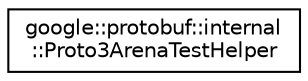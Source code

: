 digraph "类继承关系图"
{
 // LATEX_PDF_SIZE
  edge [fontname="Helvetica",fontsize="10",labelfontname="Helvetica",labelfontsize="10"];
  node [fontname="Helvetica",fontsize="10",shape=record];
  rankdir="LR";
  Node0 [label="google::protobuf::internal\l::Proto3ArenaTestHelper",height=0.2,width=0.4,color="black", fillcolor="white", style="filled",URL="$classgoogle_1_1protobuf_1_1internal_1_1Proto3ArenaTestHelper.html",tooltip=" "];
}
